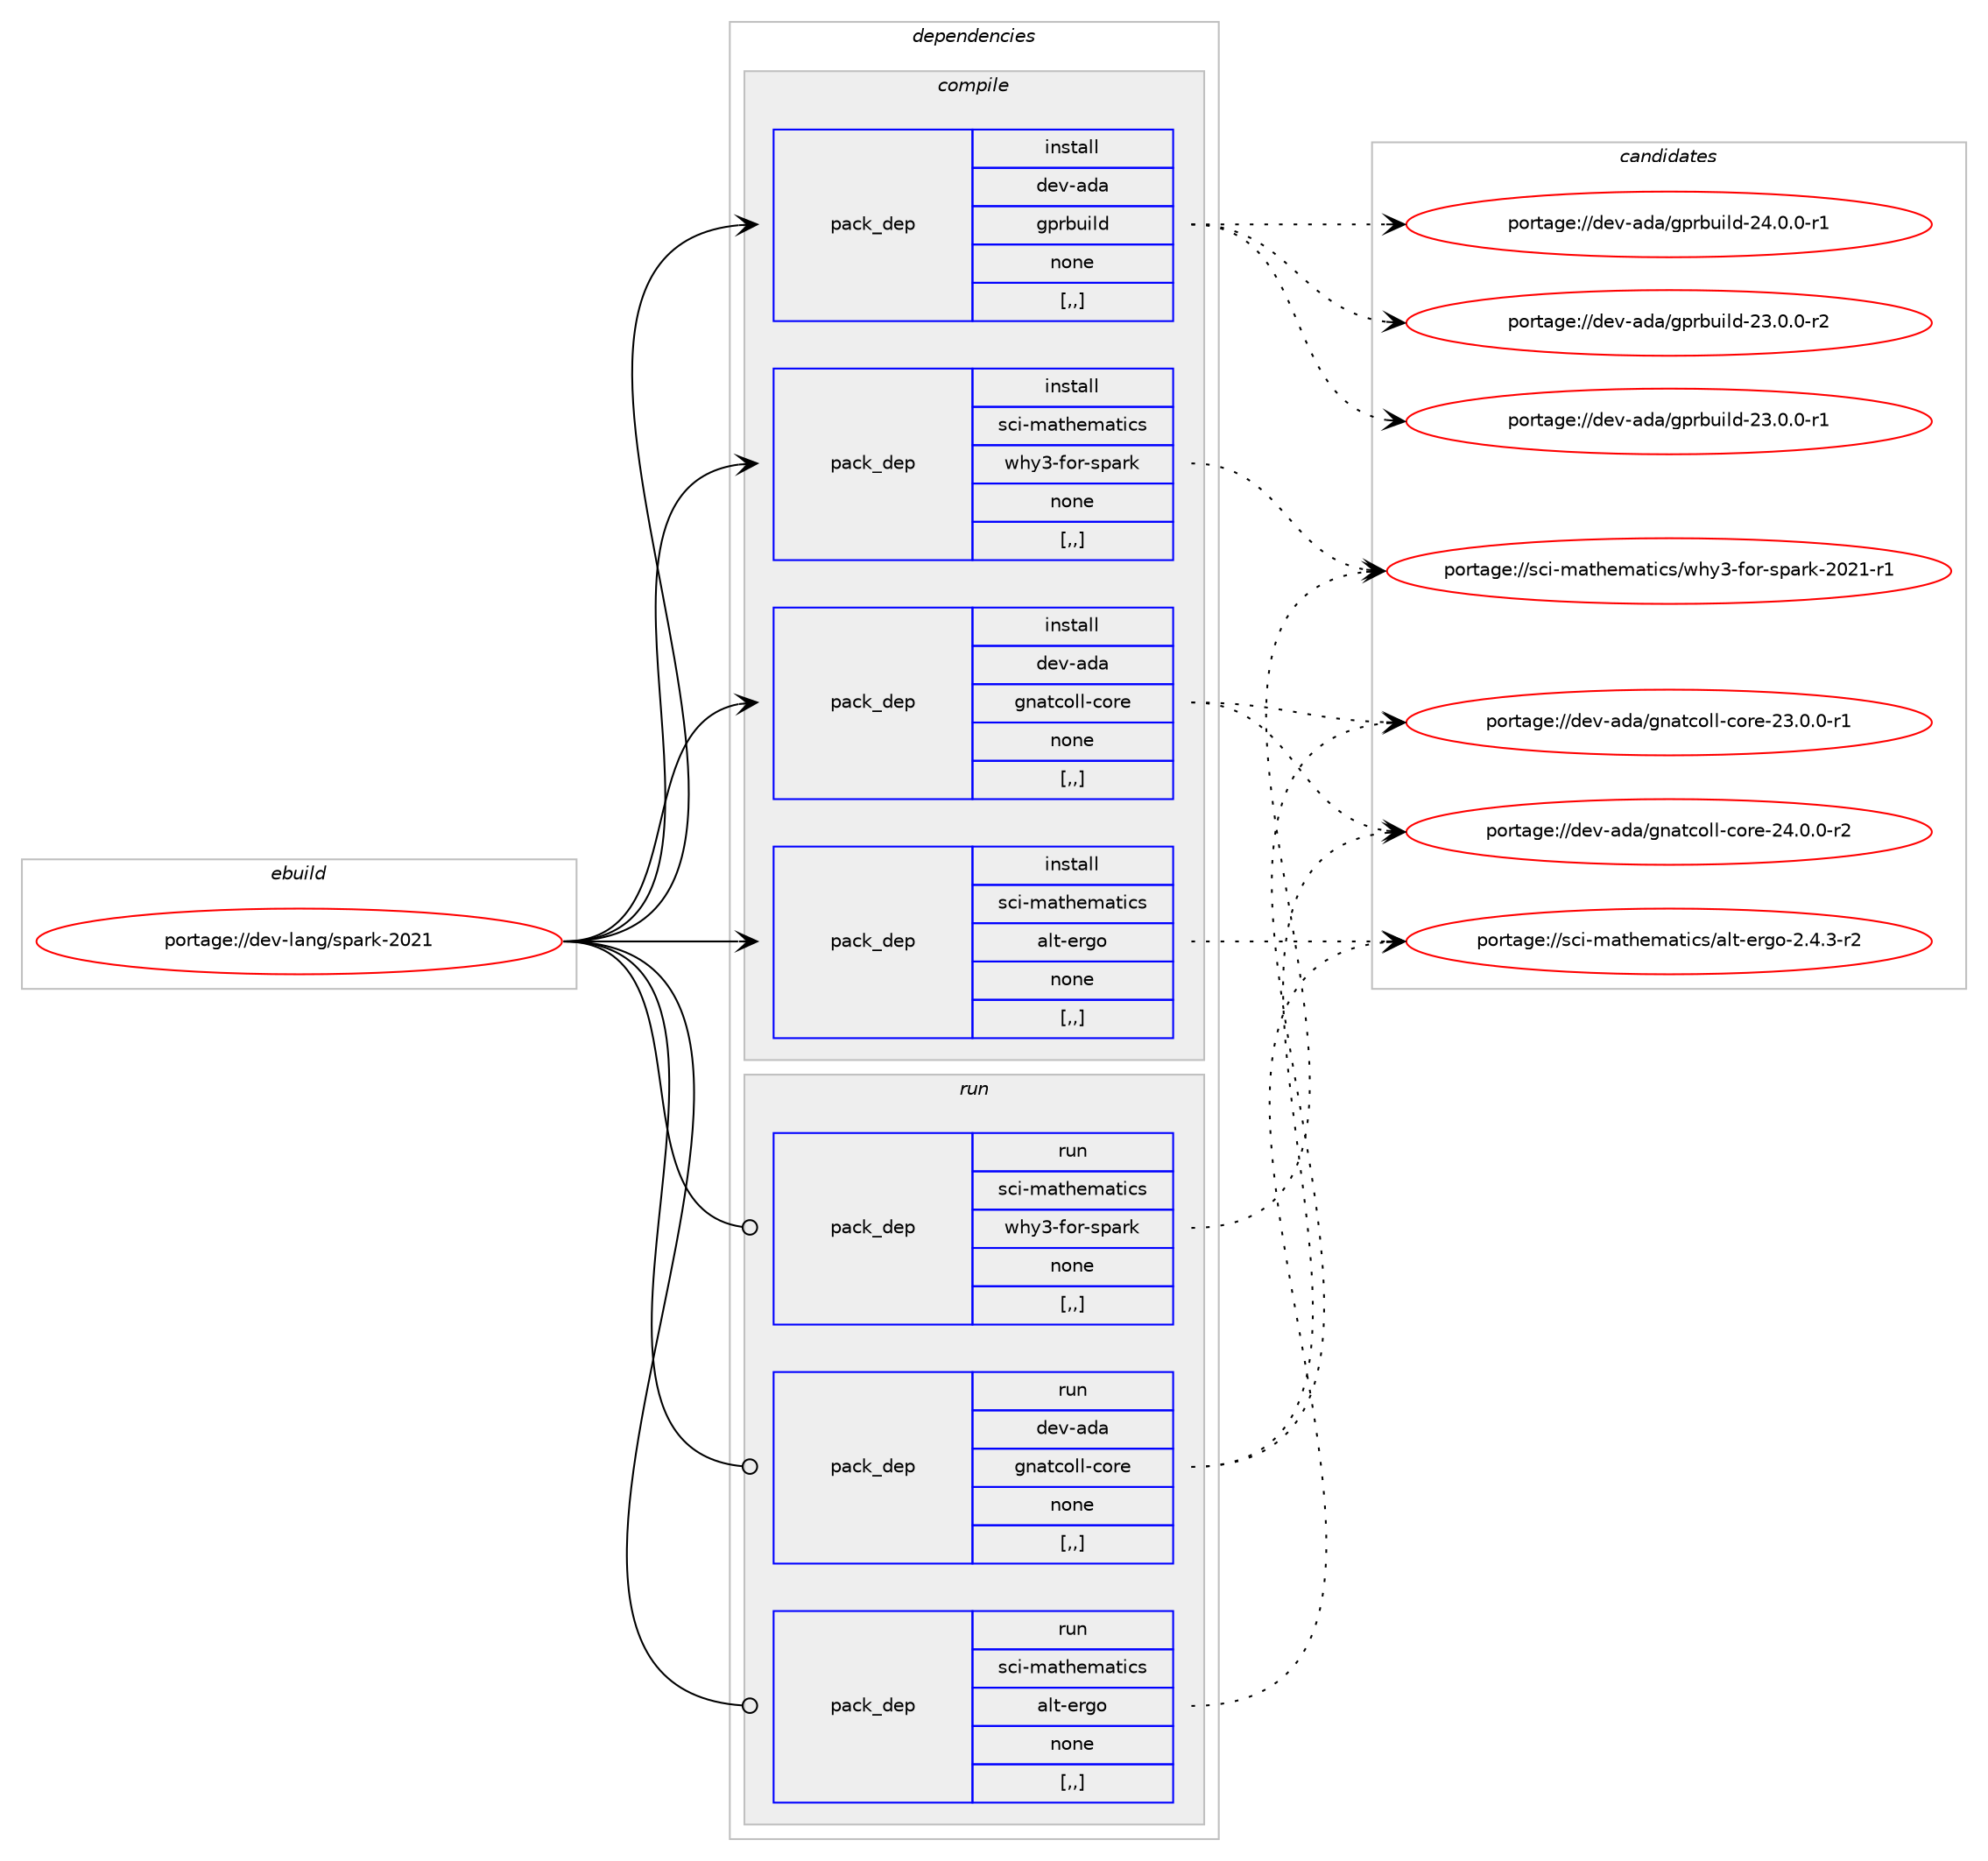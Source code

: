 digraph prolog {

# *************
# Graph options
# *************

newrank=true;
concentrate=true;
compound=true;
graph [rankdir=LR,fontname=Helvetica,fontsize=10,ranksep=1.5];#, ranksep=2.5, nodesep=0.2];
edge  [arrowhead=vee];
node  [fontname=Helvetica,fontsize=10];

# **********
# The ebuild
# **********

subgraph cluster_leftcol {
color=gray;
label=<<i>ebuild</i>>;
id [label="portage://dev-lang/spark-2021", color=red, width=4, href="../dev-lang/spark-2021.svg"];
}

# ****************
# The dependencies
# ****************

subgraph cluster_midcol {
color=gray;
label=<<i>dependencies</i>>;
subgraph cluster_compile {
fillcolor="#eeeeee";
style=filled;
label=<<i>compile</i>>;
subgraph pack78939 {
dependency105573 [label=<<TABLE BORDER="0" CELLBORDER="1" CELLSPACING="0" CELLPADDING="4" WIDTH="220"><TR><TD ROWSPAN="6" CELLPADDING="30">pack_dep</TD></TR><TR><TD WIDTH="110">install</TD></TR><TR><TD>dev-ada</TD></TR><TR><TD>gnatcoll-core</TD></TR><TR><TD>none</TD></TR><TR><TD>[,,]</TD></TR></TABLE>>, shape=none, color=blue];
}
id:e -> dependency105573:w [weight=20,style="solid",arrowhead="vee"];
subgraph pack78940 {
dependency105574 [label=<<TABLE BORDER="0" CELLBORDER="1" CELLSPACING="0" CELLPADDING="4" WIDTH="220"><TR><TD ROWSPAN="6" CELLPADDING="30">pack_dep</TD></TR><TR><TD WIDTH="110">install</TD></TR><TR><TD>dev-ada</TD></TR><TR><TD>gprbuild</TD></TR><TR><TD>none</TD></TR><TR><TD>[,,]</TD></TR></TABLE>>, shape=none, color=blue];
}
id:e -> dependency105574:w [weight=20,style="solid",arrowhead="vee"];
subgraph pack78941 {
dependency105575 [label=<<TABLE BORDER="0" CELLBORDER="1" CELLSPACING="0" CELLPADDING="4" WIDTH="220"><TR><TD ROWSPAN="6" CELLPADDING="30">pack_dep</TD></TR><TR><TD WIDTH="110">install</TD></TR><TR><TD>sci-mathematics</TD></TR><TR><TD>alt-ergo</TD></TR><TR><TD>none</TD></TR><TR><TD>[,,]</TD></TR></TABLE>>, shape=none, color=blue];
}
id:e -> dependency105575:w [weight=20,style="solid",arrowhead="vee"];
subgraph pack78942 {
dependency105576 [label=<<TABLE BORDER="0" CELLBORDER="1" CELLSPACING="0" CELLPADDING="4" WIDTH="220"><TR><TD ROWSPAN="6" CELLPADDING="30">pack_dep</TD></TR><TR><TD WIDTH="110">install</TD></TR><TR><TD>sci-mathematics</TD></TR><TR><TD>why3-for-spark</TD></TR><TR><TD>none</TD></TR><TR><TD>[,,]</TD></TR></TABLE>>, shape=none, color=blue];
}
id:e -> dependency105576:w [weight=20,style="solid",arrowhead="vee"];
}
subgraph cluster_compileandrun {
fillcolor="#eeeeee";
style=filled;
label=<<i>compile and run</i>>;
}
subgraph cluster_run {
fillcolor="#eeeeee";
style=filled;
label=<<i>run</i>>;
subgraph pack78943 {
dependency105577 [label=<<TABLE BORDER="0" CELLBORDER="1" CELLSPACING="0" CELLPADDING="4" WIDTH="220"><TR><TD ROWSPAN="6" CELLPADDING="30">pack_dep</TD></TR><TR><TD WIDTH="110">run</TD></TR><TR><TD>dev-ada</TD></TR><TR><TD>gnatcoll-core</TD></TR><TR><TD>none</TD></TR><TR><TD>[,,]</TD></TR></TABLE>>, shape=none, color=blue];
}
id:e -> dependency105577:w [weight=20,style="solid",arrowhead="odot"];
subgraph pack78944 {
dependency105578 [label=<<TABLE BORDER="0" CELLBORDER="1" CELLSPACING="0" CELLPADDING="4" WIDTH="220"><TR><TD ROWSPAN="6" CELLPADDING="30">pack_dep</TD></TR><TR><TD WIDTH="110">run</TD></TR><TR><TD>sci-mathematics</TD></TR><TR><TD>alt-ergo</TD></TR><TR><TD>none</TD></TR><TR><TD>[,,]</TD></TR></TABLE>>, shape=none, color=blue];
}
id:e -> dependency105578:w [weight=20,style="solid",arrowhead="odot"];
subgraph pack78945 {
dependency105579 [label=<<TABLE BORDER="0" CELLBORDER="1" CELLSPACING="0" CELLPADDING="4" WIDTH="220"><TR><TD ROWSPAN="6" CELLPADDING="30">pack_dep</TD></TR><TR><TD WIDTH="110">run</TD></TR><TR><TD>sci-mathematics</TD></TR><TR><TD>why3-for-spark</TD></TR><TR><TD>none</TD></TR><TR><TD>[,,]</TD></TR></TABLE>>, shape=none, color=blue];
}
id:e -> dependency105579:w [weight=20,style="solid",arrowhead="odot"];
}
}

# **************
# The candidates
# **************

subgraph cluster_choices {
rank=same;
color=gray;
label=<<i>candidates</i>>;

subgraph choice78939 {
color=black;
nodesep=1;
choice1001011184597100974710311097116991111081084599111114101455052464846484511450 [label="portage://dev-ada/gnatcoll-core-24.0.0-r2", color=red, width=4,href="../dev-ada/gnatcoll-core-24.0.0-r2.svg"];
choice1001011184597100974710311097116991111081084599111114101455051464846484511449 [label="portage://dev-ada/gnatcoll-core-23.0.0-r1", color=red, width=4,href="../dev-ada/gnatcoll-core-23.0.0-r1.svg"];
dependency105573:e -> choice1001011184597100974710311097116991111081084599111114101455052464846484511450:w [style=dotted,weight="100"];
dependency105573:e -> choice1001011184597100974710311097116991111081084599111114101455051464846484511449:w [style=dotted,weight="100"];
}
subgraph choice78940 {
color=black;
nodesep=1;
choice1001011184597100974710311211498117105108100455052464846484511449 [label="portage://dev-ada/gprbuild-24.0.0-r1", color=red, width=4,href="../dev-ada/gprbuild-24.0.0-r1.svg"];
choice1001011184597100974710311211498117105108100455051464846484511450 [label="portage://dev-ada/gprbuild-23.0.0-r2", color=red, width=4,href="../dev-ada/gprbuild-23.0.0-r2.svg"];
choice1001011184597100974710311211498117105108100455051464846484511449 [label="portage://dev-ada/gprbuild-23.0.0-r1", color=red, width=4,href="../dev-ada/gprbuild-23.0.0-r1.svg"];
dependency105574:e -> choice1001011184597100974710311211498117105108100455052464846484511449:w [style=dotted,weight="100"];
dependency105574:e -> choice1001011184597100974710311211498117105108100455051464846484511450:w [style=dotted,weight="100"];
dependency105574:e -> choice1001011184597100974710311211498117105108100455051464846484511449:w [style=dotted,weight="100"];
}
subgraph choice78941 {
color=black;
nodesep=1;
choice11599105451099711610410110997116105991154797108116451011141031114550465246514511450 [label="portage://sci-mathematics/alt-ergo-2.4.3-r2", color=red, width=4,href="../sci-mathematics/alt-ergo-2.4.3-r2.svg"];
dependency105575:e -> choice11599105451099711610410110997116105991154797108116451011141031114550465246514511450:w [style=dotted,weight="100"];
}
subgraph choice78942 {
color=black;
nodesep=1;
choice1159910545109971161041011099711610599115471191041215145102111114451151129711410745504850494511449 [label="portage://sci-mathematics/why3-for-spark-2021-r1", color=red, width=4,href="../sci-mathematics/why3-for-spark-2021-r1.svg"];
dependency105576:e -> choice1159910545109971161041011099711610599115471191041215145102111114451151129711410745504850494511449:w [style=dotted,weight="100"];
}
subgraph choice78943 {
color=black;
nodesep=1;
choice1001011184597100974710311097116991111081084599111114101455052464846484511450 [label="portage://dev-ada/gnatcoll-core-24.0.0-r2", color=red, width=4,href="../dev-ada/gnatcoll-core-24.0.0-r2.svg"];
choice1001011184597100974710311097116991111081084599111114101455051464846484511449 [label="portage://dev-ada/gnatcoll-core-23.0.0-r1", color=red, width=4,href="../dev-ada/gnatcoll-core-23.0.0-r1.svg"];
dependency105577:e -> choice1001011184597100974710311097116991111081084599111114101455052464846484511450:w [style=dotted,weight="100"];
dependency105577:e -> choice1001011184597100974710311097116991111081084599111114101455051464846484511449:w [style=dotted,weight="100"];
}
subgraph choice78944 {
color=black;
nodesep=1;
choice11599105451099711610410110997116105991154797108116451011141031114550465246514511450 [label="portage://sci-mathematics/alt-ergo-2.4.3-r2", color=red, width=4,href="../sci-mathematics/alt-ergo-2.4.3-r2.svg"];
dependency105578:e -> choice11599105451099711610410110997116105991154797108116451011141031114550465246514511450:w [style=dotted,weight="100"];
}
subgraph choice78945 {
color=black;
nodesep=1;
choice1159910545109971161041011099711610599115471191041215145102111114451151129711410745504850494511449 [label="portage://sci-mathematics/why3-for-spark-2021-r1", color=red, width=4,href="../sci-mathematics/why3-for-spark-2021-r1.svg"];
dependency105579:e -> choice1159910545109971161041011099711610599115471191041215145102111114451151129711410745504850494511449:w [style=dotted,weight="100"];
}
}

}
